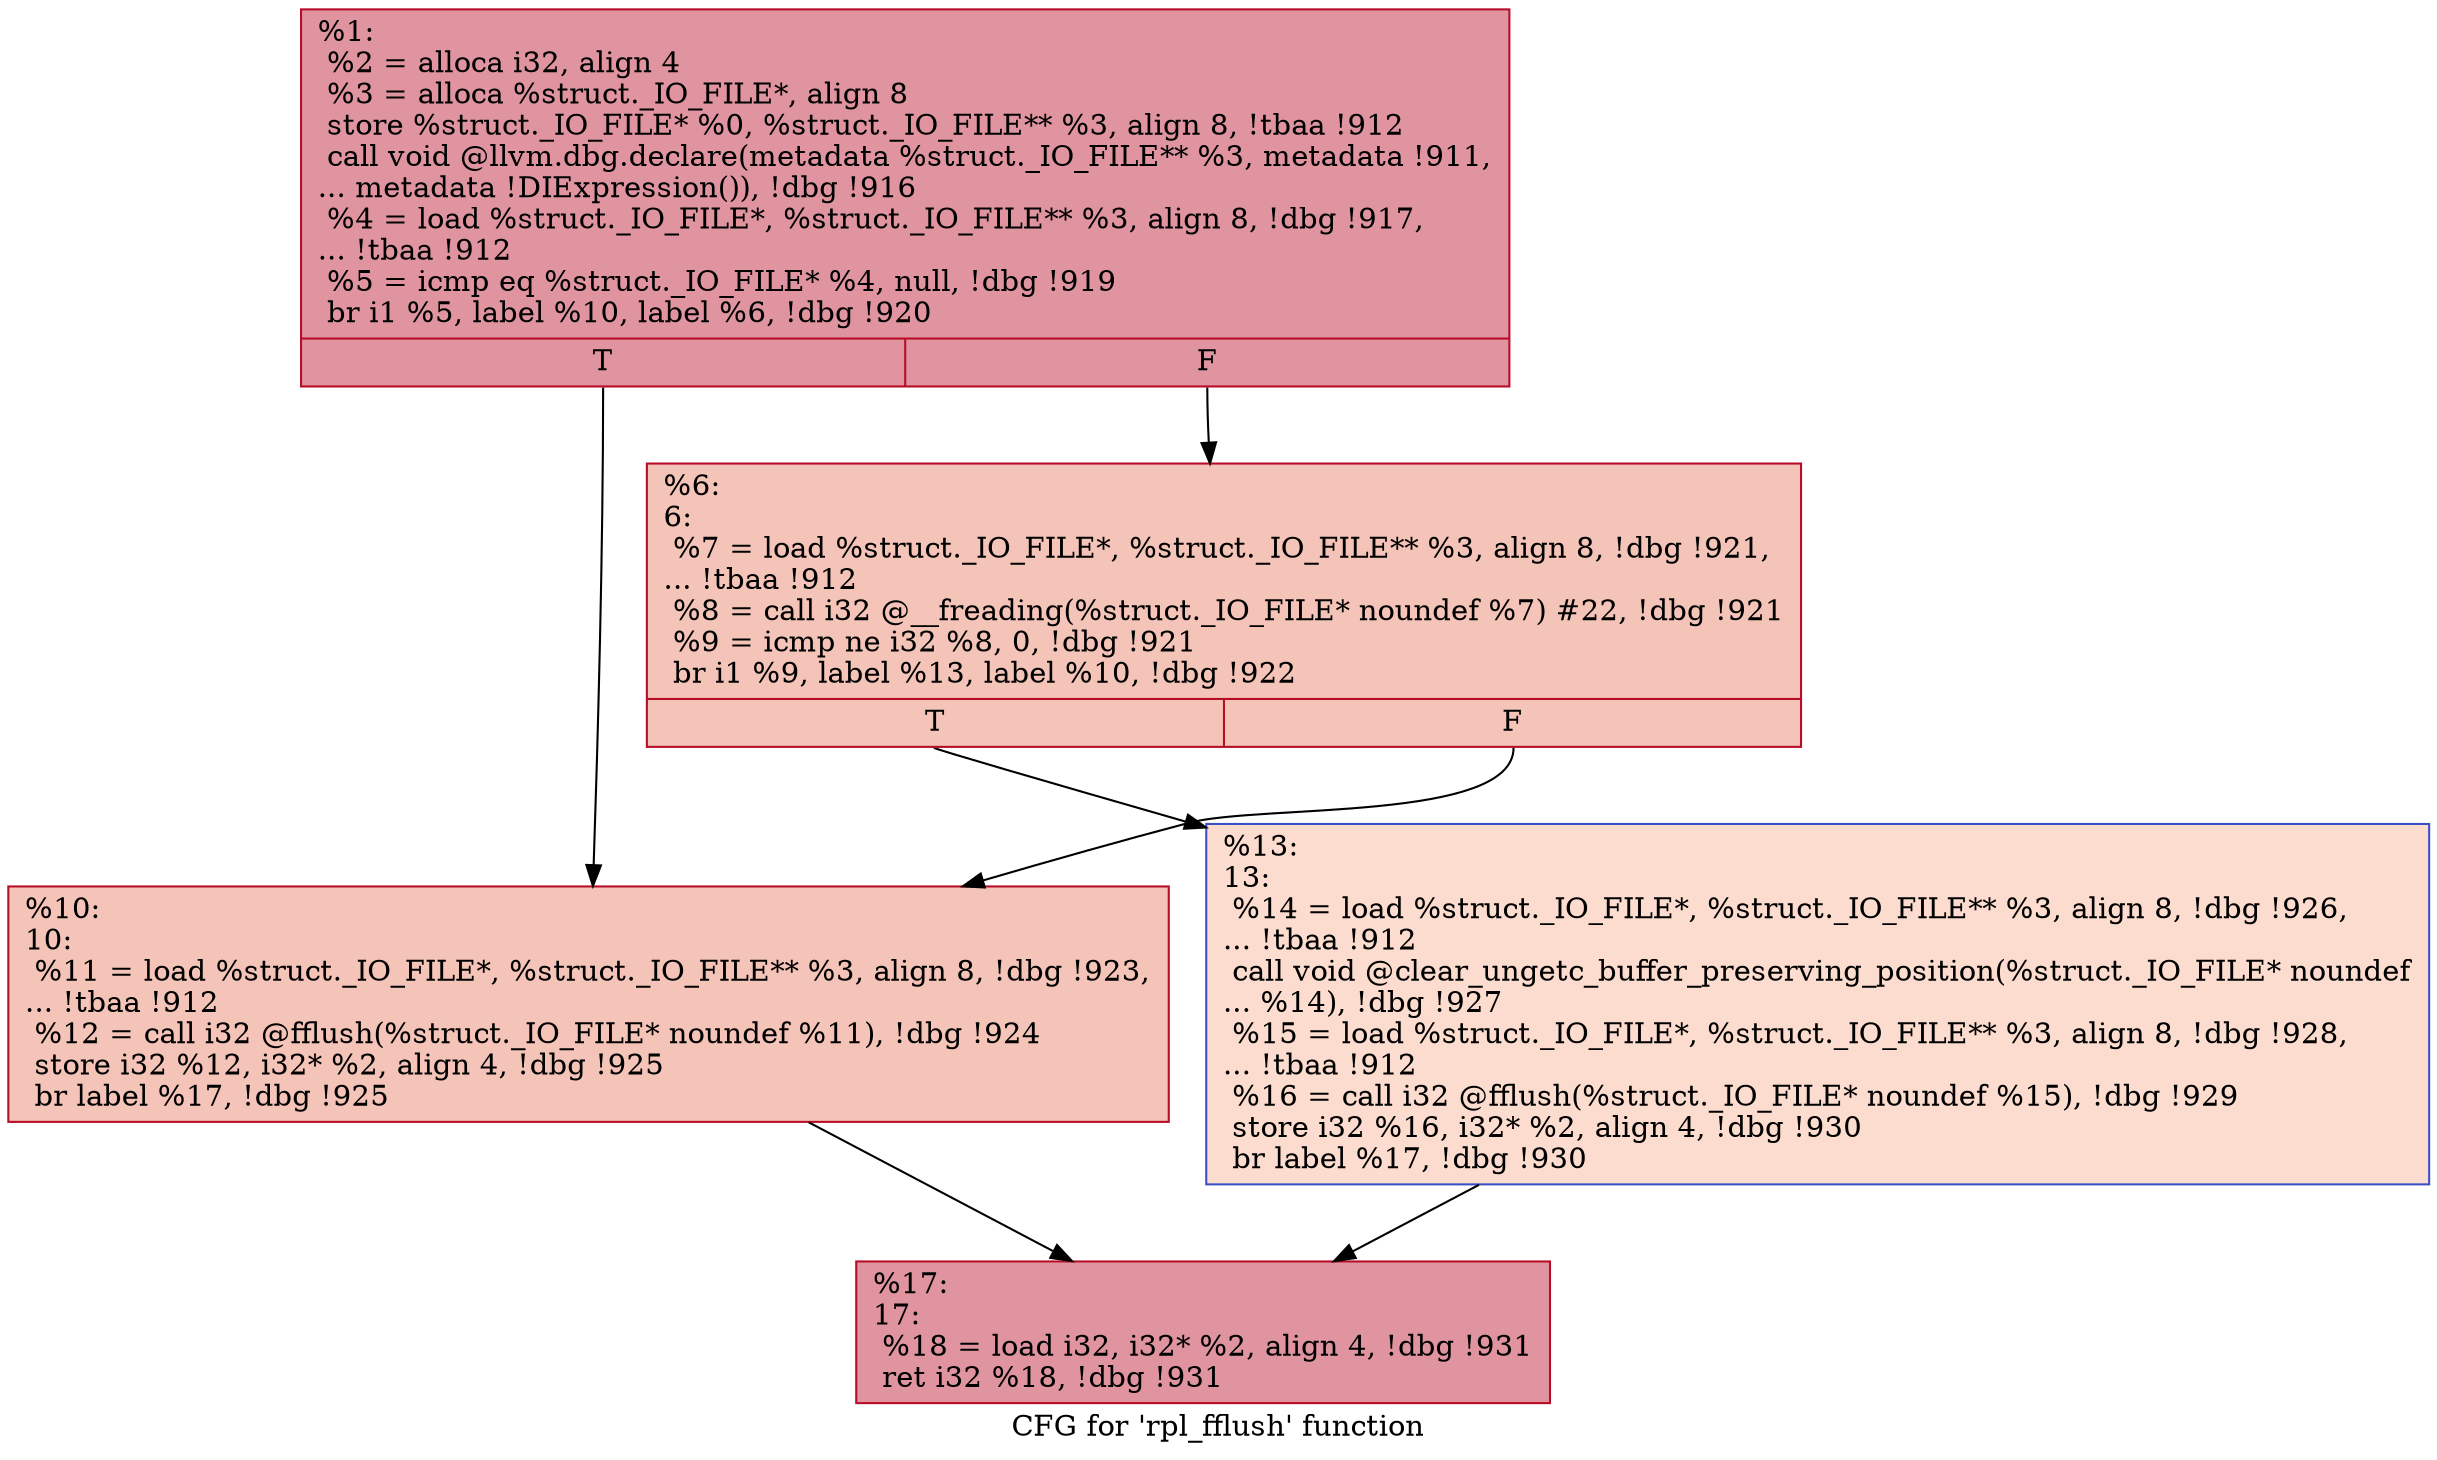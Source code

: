 digraph "CFG for 'rpl_fflush' function" {
	label="CFG for 'rpl_fflush' function";

	Node0x13c56e0 [shape=record,color="#b70d28ff", style=filled, fillcolor="#b70d2870",label="{%1:\l  %2 = alloca i32, align 4\l  %3 = alloca %struct._IO_FILE*, align 8\l  store %struct._IO_FILE* %0, %struct._IO_FILE** %3, align 8, !tbaa !912\l  call void @llvm.dbg.declare(metadata %struct._IO_FILE** %3, metadata !911,\l... metadata !DIExpression()), !dbg !916\l  %4 = load %struct._IO_FILE*, %struct._IO_FILE** %3, align 8, !dbg !917,\l... !tbaa !912\l  %5 = icmp eq %struct._IO_FILE* %4, null, !dbg !919\l  br i1 %5, label %10, label %6, !dbg !920\l|{<s0>T|<s1>F}}"];
	Node0x13c56e0:s0 -> Node0x13c8e10;
	Node0x13c56e0:s1 -> Node0x13c8dc0;
	Node0x13c8dc0 [shape=record,color="#b70d28ff", style=filled, fillcolor="#e97a5f70",label="{%6:\l6:                                                \l  %7 = load %struct._IO_FILE*, %struct._IO_FILE** %3, align 8, !dbg !921,\l... !tbaa !912\l  %8 = call i32 @__freading(%struct._IO_FILE* noundef %7) #22, !dbg !921\l  %9 = icmp ne i32 %8, 0, !dbg !921\l  br i1 %9, label %13, label %10, !dbg !922\l|{<s0>T|<s1>F}}"];
	Node0x13c8dc0:s0 -> Node0x13c8e60;
	Node0x13c8dc0:s1 -> Node0x13c8e10;
	Node0x13c8e10 [shape=record,color="#b70d28ff", style=filled, fillcolor="#e97a5f70",label="{%10:\l10:                                               \l  %11 = load %struct._IO_FILE*, %struct._IO_FILE** %3, align 8, !dbg !923,\l... !tbaa !912\l  %12 = call i32 @fflush(%struct._IO_FILE* noundef %11), !dbg !924\l  store i32 %12, i32* %2, align 4, !dbg !925\l  br label %17, !dbg !925\l}"];
	Node0x13c8e10 -> Node0x13c8eb0;
	Node0x13c8e60 [shape=record,color="#3d50c3ff", style=filled, fillcolor="#f7af9170",label="{%13:\l13:                                               \l  %14 = load %struct._IO_FILE*, %struct._IO_FILE** %3, align 8, !dbg !926,\l... !tbaa !912\l  call void @clear_ungetc_buffer_preserving_position(%struct._IO_FILE* noundef\l... %14), !dbg !927\l  %15 = load %struct._IO_FILE*, %struct._IO_FILE** %3, align 8, !dbg !928,\l... !tbaa !912\l  %16 = call i32 @fflush(%struct._IO_FILE* noundef %15), !dbg !929\l  store i32 %16, i32* %2, align 4, !dbg !930\l  br label %17, !dbg !930\l}"];
	Node0x13c8e60 -> Node0x13c8eb0;
	Node0x13c8eb0 [shape=record,color="#b70d28ff", style=filled, fillcolor="#b70d2870",label="{%17:\l17:                                               \l  %18 = load i32, i32* %2, align 4, !dbg !931\l  ret i32 %18, !dbg !931\l}"];
}
